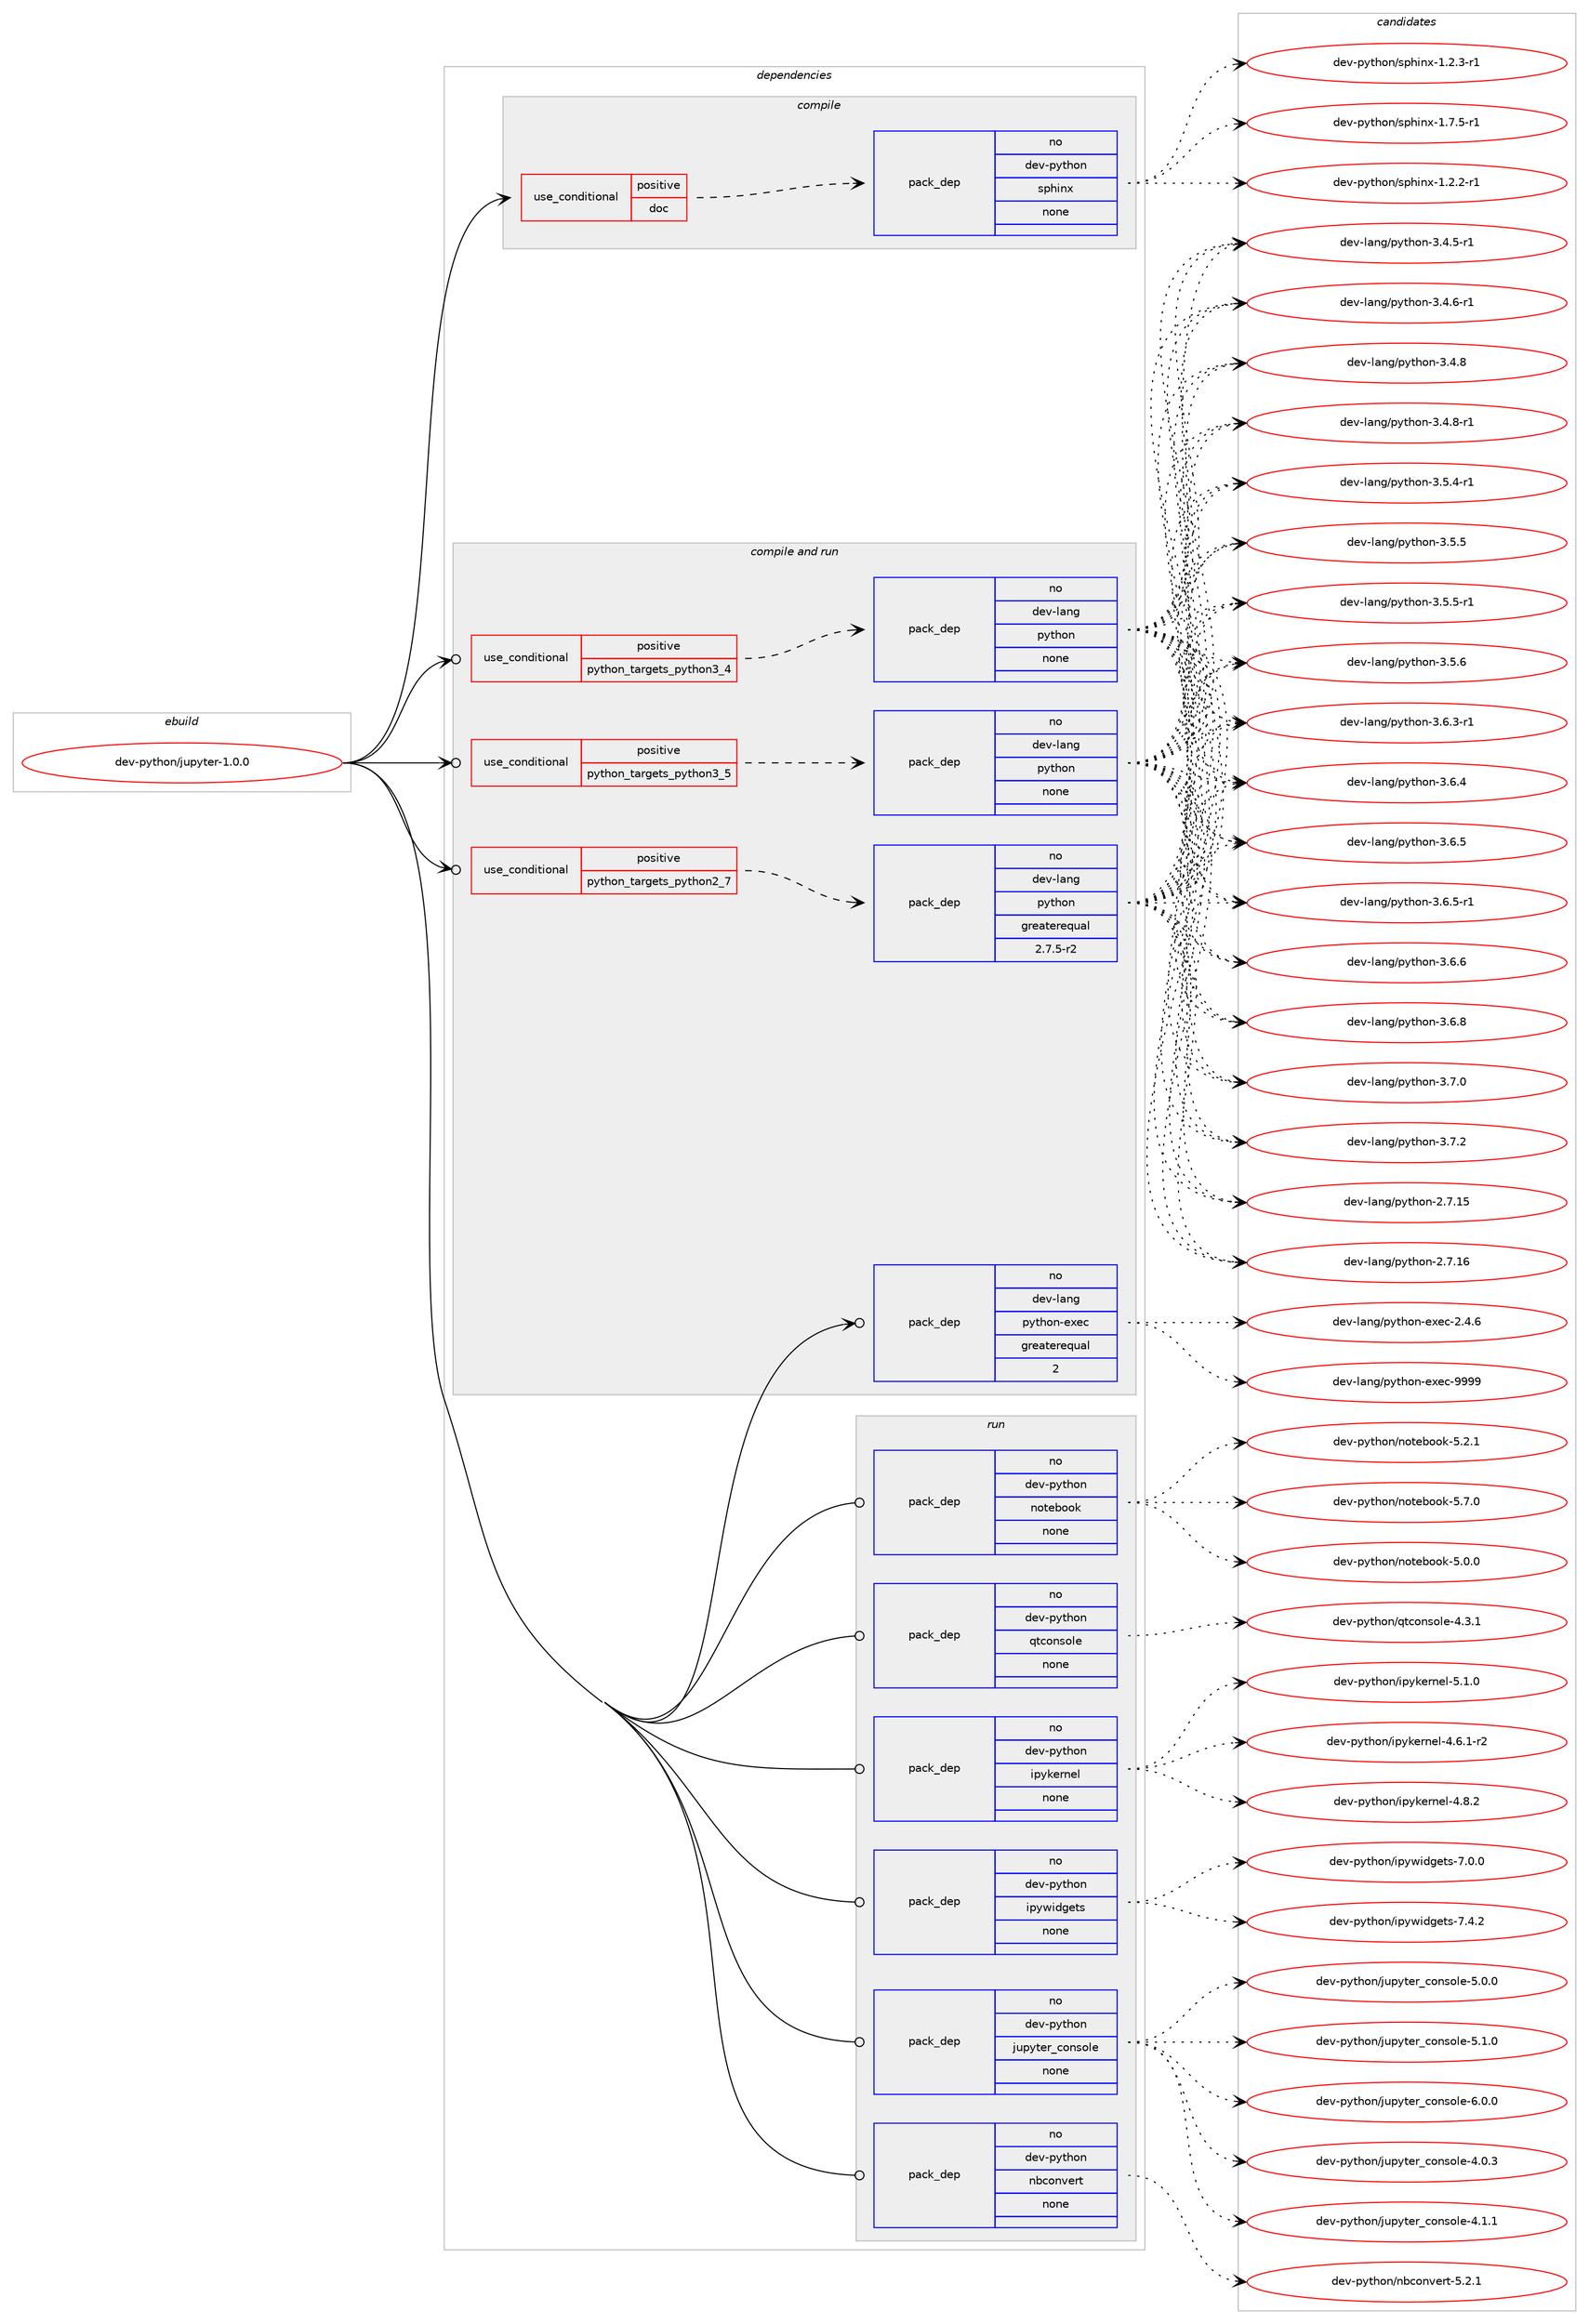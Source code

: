 digraph prolog {

# *************
# Graph options
# *************

newrank=true;
concentrate=true;
compound=true;
graph [rankdir=LR,fontname=Helvetica,fontsize=10,ranksep=1.5];#, ranksep=2.5, nodesep=0.2];
edge  [arrowhead=vee];
node  [fontname=Helvetica,fontsize=10];

# **********
# The ebuild
# **********

subgraph cluster_leftcol {
color=gray;
rank=same;
label=<<i>ebuild</i>>;
id [label="dev-python/jupyter-1.0.0", color=red, width=4, href="../dev-python/jupyter-1.0.0.svg"];
}

# ****************
# The dependencies
# ****************

subgraph cluster_midcol {
color=gray;
label=<<i>dependencies</i>>;
subgraph cluster_compile {
fillcolor="#eeeeee";
style=filled;
label=<<i>compile</i>>;
subgraph cond376522 {
dependency1415970 [label=<<TABLE BORDER="0" CELLBORDER="1" CELLSPACING="0" CELLPADDING="4"><TR><TD ROWSPAN="3" CELLPADDING="10">use_conditional</TD></TR><TR><TD>positive</TD></TR><TR><TD>doc</TD></TR></TABLE>>, shape=none, color=red];
subgraph pack1016176 {
dependency1415971 [label=<<TABLE BORDER="0" CELLBORDER="1" CELLSPACING="0" CELLPADDING="4" WIDTH="220"><TR><TD ROWSPAN="6" CELLPADDING="30">pack_dep</TD></TR><TR><TD WIDTH="110">no</TD></TR><TR><TD>dev-python</TD></TR><TR><TD>sphinx</TD></TR><TR><TD>none</TD></TR><TR><TD></TD></TR></TABLE>>, shape=none, color=blue];
}
dependency1415970:e -> dependency1415971:w [weight=20,style="dashed",arrowhead="vee"];
}
id:e -> dependency1415970:w [weight=20,style="solid",arrowhead="vee"];
}
subgraph cluster_compileandrun {
fillcolor="#eeeeee";
style=filled;
label=<<i>compile and run</i>>;
subgraph cond376523 {
dependency1415972 [label=<<TABLE BORDER="0" CELLBORDER="1" CELLSPACING="0" CELLPADDING="4"><TR><TD ROWSPAN="3" CELLPADDING="10">use_conditional</TD></TR><TR><TD>positive</TD></TR><TR><TD>python_targets_python2_7</TD></TR></TABLE>>, shape=none, color=red];
subgraph pack1016177 {
dependency1415973 [label=<<TABLE BORDER="0" CELLBORDER="1" CELLSPACING="0" CELLPADDING="4" WIDTH="220"><TR><TD ROWSPAN="6" CELLPADDING="30">pack_dep</TD></TR><TR><TD WIDTH="110">no</TD></TR><TR><TD>dev-lang</TD></TR><TR><TD>python</TD></TR><TR><TD>greaterequal</TD></TR><TR><TD>2.7.5-r2</TD></TR></TABLE>>, shape=none, color=blue];
}
dependency1415972:e -> dependency1415973:w [weight=20,style="dashed",arrowhead="vee"];
}
id:e -> dependency1415972:w [weight=20,style="solid",arrowhead="odotvee"];
subgraph cond376524 {
dependency1415974 [label=<<TABLE BORDER="0" CELLBORDER="1" CELLSPACING="0" CELLPADDING="4"><TR><TD ROWSPAN="3" CELLPADDING="10">use_conditional</TD></TR><TR><TD>positive</TD></TR><TR><TD>python_targets_python3_4</TD></TR></TABLE>>, shape=none, color=red];
subgraph pack1016178 {
dependency1415975 [label=<<TABLE BORDER="0" CELLBORDER="1" CELLSPACING="0" CELLPADDING="4" WIDTH="220"><TR><TD ROWSPAN="6" CELLPADDING="30">pack_dep</TD></TR><TR><TD WIDTH="110">no</TD></TR><TR><TD>dev-lang</TD></TR><TR><TD>python</TD></TR><TR><TD>none</TD></TR><TR><TD></TD></TR></TABLE>>, shape=none, color=blue];
}
dependency1415974:e -> dependency1415975:w [weight=20,style="dashed",arrowhead="vee"];
}
id:e -> dependency1415974:w [weight=20,style="solid",arrowhead="odotvee"];
subgraph cond376525 {
dependency1415976 [label=<<TABLE BORDER="0" CELLBORDER="1" CELLSPACING="0" CELLPADDING="4"><TR><TD ROWSPAN="3" CELLPADDING="10">use_conditional</TD></TR><TR><TD>positive</TD></TR><TR><TD>python_targets_python3_5</TD></TR></TABLE>>, shape=none, color=red];
subgraph pack1016179 {
dependency1415977 [label=<<TABLE BORDER="0" CELLBORDER="1" CELLSPACING="0" CELLPADDING="4" WIDTH="220"><TR><TD ROWSPAN="6" CELLPADDING="30">pack_dep</TD></TR><TR><TD WIDTH="110">no</TD></TR><TR><TD>dev-lang</TD></TR><TR><TD>python</TD></TR><TR><TD>none</TD></TR><TR><TD></TD></TR></TABLE>>, shape=none, color=blue];
}
dependency1415976:e -> dependency1415977:w [weight=20,style="dashed",arrowhead="vee"];
}
id:e -> dependency1415976:w [weight=20,style="solid",arrowhead="odotvee"];
subgraph pack1016180 {
dependency1415978 [label=<<TABLE BORDER="0" CELLBORDER="1" CELLSPACING="0" CELLPADDING="4" WIDTH="220"><TR><TD ROWSPAN="6" CELLPADDING="30">pack_dep</TD></TR><TR><TD WIDTH="110">no</TD></TR><TR><TD>dev-lang</TD></TR><TR><TD>python-exec</TD></TR><TR><TD>greaterequal</TD></TR><TR><TD>2</TD></TR></TABLE>>, shape=none, color=blue];
}
id:e -> dependency1415978:w [weight=20,style="solid",arrowhead="odotvee"];
}
subgraph cluster_run {
fillcolor="#eeeeee";
style=filled;
label=<<i>run</i>>;
subgraph pack1016181 {
dependency1415979 [label=<<TABLE BORDER="0" CELLBORDER="1" CELLSPACING="0" CELLPADDING="4" WIDTH="220"><TR><TD ROWSPAN="6" CELLPADDING="30">pack_dep</TD></TR><TR><TD WIDTH="110">no</TD></TR><TR><TD>dev-python</TD></TR><TR><TD>ipykernel</TD></TR><TR><TD>none</TD></TR><TR><TD></TD></TR></TABLE>>, shape=none, color=blue];
}
id:e -> dependency1415979:w [weight=20,style="solid",arrowhead="odot"];
subgraph pack1016182 {
dependency1415980 [label=<<TABLE BORDER="0" CELLBORDER="1" CELLSPACING="0" CELLPADDING="4" WIDTH="220"><TR><TD ROWSPAN="6" CELLPADDING="30">pack_dep</TD></TR><TR><TD WIDTH="110">no</TD></TR><TR><TD>dev-python</TD></TR><TR><TD>ipywidgets</TD></TR><TR><TD>none</TD></TR><TR><TD></TD></TR></TABLE>>, shape=none, color=blue];
}
id:e -> dependency1415980:w [weight=20,style="solid",arrowhead="odot"];
subgraph pack1016183 {
dependency1415981 [label=<<TABLE BORDER="0" CELLBORDER="1" CELLSPACING="0" CELLPADDING="4" WIDTH="220"><TR><TD ROWSPAN="6" CELLPADDING="30">pack_dep</TD></TR><TR><TD WIDTH="110">no</TD></TR><TR><TD>dev-python</TD></TR><TR><TD>jupyter_console</TD></TR><TR><TD>none</TD></TR><TR><TD></TD></TR></TABLE>>, shape=none, color=blue];
}
id:e -> dependency1415981:w [weight=20,style="solid",arrowhead="odot"];
subgraph pack1016184 {
dependency1415982 [label=<<TABLE BORDER="0" CELLBORDER="1" CELLSPACING="0" CELLPADDING="4" WIDTH="220"><TR><TD ROWSPAN="6" CELLPADDING="30">pack_dep</TD></TR><TR><TD WIDTH="110">no</TD></TR><TR><TD>dev-python</TD></TR><TR><TD>nbconvert</TD></TR><TR><TD>none</TD></TR><TR><TD></TD></TR></TABLE>>, shape=none, color=blue];
}
id:e -> dependency1415982:w [weight=20,style="solid",arrowhead="odot"];
subgraph pack1016185 {
dependency1415983 [label=<<TABLE BORDER="0" CELLBORDER="1" CELLSPACING="0" CELLPADDING="4" WIDTH="220"><TR><TD ROWSPAN="6" CELLPADDING="30">pack_dep</TD></TR><TR><TD WIDTH="110">no</TD></TR><TR><TD>dev-python</TD></TR><TR><TD>notebook</TD></TR><TR><TD>none</TD></TR><TR><TD></TD></TR></TABLE>>, shape=none, color=blue];
}
id:e -> dependency1415983:w [weight=20,style="solid",arrowhead="odot"];
subgraph pack1016186 {
dependency1415984 [label=<<TABLE BORDER="0" CELLBORDER="1" CELLSPACING="0" CELLPADDING="4" WIDTH="220"><TR><TD ROWSPAN="6" CELLPADDING="30">pack_dep</TD></TR><TR><TD WIDTH="110">no</TD></TR><TR><TD>dev-python</TD></TR><TR><TD>qtconsole</TD></TR><TR><TD>none</TD></TR><TR><TD></TD></TR></TABLE>>, shape=none, color=blue];
}
id:e -> dependency1415984:w [weight=20,style="solid",arrowhead="odot"];
}
}

# **************
# The candidates
# **************

subgraph cluster_choices {
rank=same;
color=gray;
label=<<i>candidates</i>>;

subgraph choice1016176 {
color=black;
nodesep=1;
choice10010111845112121116104111110471151121041051101204549465046504511449 [label="dev-python/sphinx-1.2.2-r1", color=red, width=4,href="../dev-python/sphinx-1.2.2-r1.svg"];
choice10010111845112121116104111110471151121041051101204549465046514511449 [label="dev-python/sphinx-1.2.3-r1", color=red, width=4,href="../dev-python/sphinx-1.2.3-r1.svg"];
choice10010111845112121116104111110471151121041051101204549465546534511449 [label="dev-python/sphinx-1.7.5-r1", color=red, width=4,href="../dev-python/sphinx-1.7.5-r1.svg"];
dependency1415971:e -> choice10010111845112121116104111110471151121041051101204549465046504511449:w [style=dotted,weight="100"];
dependency1415971:e -> choice10010111845112121116104111110471151121041051101204549465046514511449:w [style=dotted,weight="100"];
dependency1415971:e -> choice10010111845112121116104111110471151121041051101204549465546534511449:w [style=dotted,weight="100"];
}
subgraph choice1016177 {
color=black;
nodesep=1;
choice10010111845108971101034711212111610411111045504655464953 [label="dev-lang/python-2.7.15", color=red, width=4,href="../dev-lang/python-2.7.15.svg"];
choice10010111845108971101034711212111610411111045504655464954 [label="dev-lang/python-2.7.16", color=red, width=4,href="../dev-lang/python-2.7.16.svg"];
choice1001011184510897110103471121211161041111104551465246534511449 [label="dev-lang/python-3.4.5-r1", color=red, width=4,href="../dev-lang/python-3.4.5-r1.svg"];
choice1001011184510897110103471121211161041111104551465246544511449 [label="dev-lang/python-3.4.6-r1", color=red, width=4,href="../dev-lang/python-3.4.6-r1.svg"];
choice100101118451089711010347112121116104111110455146524656 [label="dev-lang/python-3.4.8", color=red, width=4,href="../dev-lang/python-3.4.8.svg"];
choice1001011184510897110103471121211161041111104551465246564511449 [label="dev-lang/python-3.4.8-r1", color=red, width=4,href="../dev-lang/python-3.4.8-r1.svg"];
choice1001011184510897110103471121211161041111104551465346524511449 [label="dev-lang/python-3.5.4-r1", color=red, width=4,href="../dev-lang/python-3.5.4-r1.svg"];
choice100101118451089711010347112121116104111110455146534653 [label="dev-lang/python-3.5.5", color=red, width=4,href="../dev-lang/python-3.5.5.svg"];
choice1001011184510897110103471121211161041111104551465346534511449 [label="dev-lang/python-3.5.5-r1", color=red, width=4,href="../dev-lang/python-3.5.5-r1.svg"];
choice100101118451089711010347112121116104111110455146534654 [label="dev-lang/python-3.5.6", color=red, width=4,href="../dev-lang/python-3.5.6.svg"];
choice1001011184510897110103471121211161041111104551465446514511449 [label="dev-lang/python-3.6.3-r1", color=red, width=4,href="../dev-lang/python-3.6.3-r1.svg"];
choice100101118451089711010347112121116104111110455146544652 [label="dev-lang/python-3.6.4", color=red, width=4,href="../dev-lang/python-3.6.4.svg"];
choice100101118451089711010347112121116104111110455146544653 [label="dev-lang/python-3.6.5", color=red, width=4,href="../dev-lang/python-3.6.5.svg"];
choice1001011184510897110103471121211161041111104551465446534511449 [label="dev-lang/python-3.6.5-r1", color=red, width=4,href="../dev-lang/python-3.6.5-r1.svg"];
choice100101118451089711010347112121116104111110455146544654 [label="dev-lang/python-3.6.6", color=red, width=4,href="../dev-lang/python-3.6.6.svg"];
choice100101118451089711010347112121116104111110455146544656 [label="dev-lang/python-3.6.8", color=red, width=4,href="../dev-lang/python-3.6.8.svg"];
choice100101118451089711010347112121116104111110455146554648 [label="dev-lang/python-3.7.0", color=red, width=4,href="../dev-lang/python-3.7.0.svg"];
choice100101118451089711010347112121116104111110455146554650 [label="dev-lang/python-3.7.2", color=red, width=4,href="../dev-lang/python-3.7.2.svg"];
dependency1415973:e -> choice10010111845108971101034711212111610411111045504655464953:w [style=dotted,weight="100"];
dependency1415973:e -> choice10010111845108971101034711212111610411111045504655464954:w [style=dotted,weight="100"];
dependency1415973:e -> choice1001011184510897110103471121211161041111104551465246534511449:w [style=dotted,weight="100"];
dependency1415973:e -> choice1001011184510897110103471121211161041111104551465246544511449:w [style=dotted,weight="100"];
dependency1415973:e -> choice100101118451089711010347112121116104111110455146524656:w [style=dotted,weight="100"];
dependency1415973:e -> choice1001011184510897110103471121211161041111104551465246564511449:w [style=dotted,weight="100"];
dependency1415973:e -> choice1001011184510897110103471121211161041111104551465346524511449:w [style=dotted,weight="100"];
dependency1415973:e -> choice100101118451089711010347112121116104111110455146534653:w [style=dotted,weight="100"];
dependency1415973:e -> choice1001011184510897110103471121211161041111104551465346534511449:w [style=dotted,weight="100"];
dependency1415973:e -> choice100101118451089711010347112121116104111110455146534654:w [style=dotted,weight="100"];
dependency1415973:e -> choice1001011184510897110103471121211161041111104551465446514511449:w [style=dotted,weight="100"];
dependency1415973:e -> choice100101118451089711010347112121116104111110455146544652:w [style=dotted,weight="100"];
dependency1415973:e -> choice100101118451089711010347112121116104111110455146544653:w [style=dotted,weight="100"];
dependency1415973:e -> choice1001011184510897110103471121211161041111104551465446534511449:w [style=dotted,weight="100"];
dependency1415973:e -> choice100101118451089711010347112121116104111110455146544654:w [style=dotted,weight="100"];
dependency1415973:e -> choice100101118451089711010347112121116104111110455146544656:w [style=dotted,weight="100"];
dependency1415973:e -> choice100101118451089711010347112121116104111110455146554648:w [style=dotted,weight="100"];
dependency1415973:e -> choice100101118451089711010347112121116104111110455146554650:w [style=dotted,weight="100"];
}
subgraph choice1016178 {
color=black;
nodesep=1;
choice10010111845108971101034711212111610411111045504655464953 [label="dev-lang/python-2.7.15", color=red, width=4,href="../dev-lang/python-2.7.15.svg"];
choice10010111845108971101034711212111610411111045504655464954 [label="dev-lang/python-2.7.16", color=red, width=4,href="../dev-lang/python-2.7.16.svg"];
choice1001011184510897110103471121211161041111104551465246534511449 [label="dev-lang/python-3.4.5-r1", color=red, width=4,href="../dev-lang/python-3.4.5-r1.svg"];
choice1001011184510897110103471121211161041111104551465246544511449 [label="dev-lang/python-3.4.6-r1", color=red, width=4,href="../dev-lang/python-3.4.6-r1.svg"];
choice100101118451089711010347112121116104111110455146524656 [label="dev-lang/python-3.4.8", color=red, width=4,href="../dev-lang/python-3.4.8.svg"];
choice1001011184510897110103471121211161041111104551465246564511449 [label="dev-lang/python-3.4.8-r1", color=red, width=4,href="../dev-lang/python-3.4.8-r1.svg"];
choice1001011184510897110103471121211161041111104551465346524511449 [label="dev-lang/python-3.5.4-r1", color=red, width=4,href="../dev-lang/python-3.5.4-r1.svg"];
choice100101118451089711010347112121116104111110455146534653 [label="dev-lang/python-3.5.5", color=red, width=4,href="../dev-lang/python-3.5.5.svg"];
choice1001011184510897110103471121211161041111104551465346534511449 [label="dev-lang/python-3.5.5-r1", color=red, width=4,href="../dev-lang/python-3.5.5-r1.svg"];
choice100101118451089711010347112121116104111110455146534654 [label="dev-lang/python-3.5.6", color=red, width=4,href="../dev-lang/python-3.5.6.svg"];
choice1001011184510897110103471121211161041111104551465446514511449 [label="dev-lang/python-3.6.3-r1", color=red, width=4,href="../dev-lang/python-3.6.3-r1.svg"];
choice100101118451089711010347112121116104111110455146544652 [label="dev-lang/python-3.6.4", color=red, width=4,href="../dev-lang/python-3.6.4.svg"];
choice100101118451089711010347112121116104111110455146544653 [label="dev-lang/python-3.6.5", color=red, width=4,href="../dev-lang/python-3.6.5.svg"];
choice1001011184510897110103471121211161041111104551465446534511449 [label="dev-lang/python-3.6.5-r1", color=red, width=4,href="../dev-lang/python-3.6.5-r1.svg"];
choice100101118451089711010347112121116104111110455146544654 [label="dev-lang/python-3.6.6", color=red, width=4,href="../dev-lang/python-3.6.6.svg"];
choice100101118451089711010347112121116104111110455146544656 [label="dev-lang/python-3.6.8", color=red, width=4,href="../dev-lang/python-3.6.8.svg"];
choice100101118451089711010347112121116104111110455146554648 [label="dev-lang/python-3.7.0", color=red, width=4,href="../dev-lang/python-3.7.0.svg"];
choice100101118451089711010347112121116104111110455146554650 [label="dev-lang/python-3.7.2", color=red, width=4,href="../dev-lang/python-3.7.2.svg"];
dependency1415975:e -> choice10010111845108971101034711212111610411111045504655464953:w [style=dotted,weight="100"];
dependency1415975:e -> choice10010111845108971101034711212111610411111045504655464954:w [style=dotted,weight="100"];
dependency1415975:e -> choice1001011184510897110103471121211161041111104551465246534511449:w [style=dotted,weight="100"];
dependency1415975:e -> choice1001011184510897110103471121211161041111104551465246544511449:w [style=dotted,weight="100"];
dependency1415975:e -> choice100101118451089711010347112121116104111110455146524656:w [style=dotted,weight="100"];
dependency1415975:e -> choice1001011184510897110103471121211161041111104551465246564511449:w [style=dotted,weight="100"];
dependency1415975:e -> choice1001011184510897110103471121211161041111104551465346524511449:w [style=dotted,weight="100"];
dependency1415975:e -> choice100101118451089711010347112121116104111110455146534653:w [style=dotted,weight="100"];
dependency1415975:e -> choice1001011184510897110103471121211161041111104551465346534511449:w [style=dotted,weight="100"];
dependency1415975:e -> choice100101118451089711010347112121116104111110455146534654:w [style=dotted,weight="100"];
dependency1415975:e -> choice1001011184510897110103471121211161041111104551465446514511449:w [style=dotted,weight="100"];
dependency1415975:e -> choice100101118451089711010347112121116104111110455146544652:w [style=dotted,weight="100"];
dependency1415975:e -> choice100101118451089711010347112121116104111110455146544653:w [style=dotted,weight="100"];
dependency1415975:e -> choice1001011184510897110103471121211161041111104551465446534511449:w [style=dotted,weight="100"];
dependency1415975:e -> choice100101118451089711010347112121116104111110455146544654:w [style=dotted,weight="100"];
dependency1415975:e -> choice100101118451089711010347112121116104111110455146544656:w [style=dotted,weight="100"];
dependency1415975:e -> choice100101118451089711010347112121116104111110455146554648:w [style=dotted,weight="100"];
dependency1415975:e -> choice100101118451089711010347112121116104111110455146554650:w [style=dotted,weight="100"];
}
subgraph choice1016179 {
color=black;
nodesep=1;
choice10010111845108971101034711212111610411111045504655464953 [label="dev-lang/python-2.7.15", color=red, width=4,href="../dev-lang/python-2.7.15.svg"];
choice10010111845108971101034711212111610411111045504655464954 [label="dev-lang/python-2.7.16", color=red, width=4,href="../dev-lang/python-2.7.16.svg"];
choice1001011184510897110103471121211161041111104551465246534511449 [label="dev-lang/python-3.4.5-r1", color=red, width=4,href="../dev-lang/python-3.4.5-r1.svg"];
choice1001011184510897110103471121211161041111104551465246544511449 [label="dev-lang/python-3.4.6-r1", color=red, width=4,href="../dev-lang/python-3.4.6-r1.svg"];
choice100101118451089711010347112121116104111110455146524656 [label="dev-lang/python-3.4.8", color=red, width=4,href="../dev-lang/python-3.4.8.svg"];
choice1001011184510897110103471121211161041111104551465246564511449 [label="dev-lang/python-3.4.8-r1", color=red, width=4,href="../dev-lang/python-3.4.8-r1.svg"];
choice1001011184510897110103471121211161041111104551465346524511449 [label="dev-lang/python-3.5.4-r1", color=red, width=4,href="../dev-lang/python-3.5.4-r1.svg"];
choice100101118451089711010347112121116104111110455146534653 [label="dev-lang/python-3.5.5", color=red, width=4,href="../dev-lang/python-3.5.5.svg"];
choice1001011184510897110103471121211161041111104551465346534511449 [label="dev-lang/python-3.5.5-r1", color=red, width=4,href="../dev-lang/python-3.5.5-r1.svg"];
choice100101118451089711010347112121116104111110455146534654 [label="dev-lang/python-3.5.6", color=red, width=4,href="../dev-lang/python-3.5.6.svg"];
choice1001011184510897110103471121211161041111104551465446514511449 [label="dev-lang/python-3.6.3-r1", color=red, width=4,href="../dev-lang/python-3.6.3-r1.svg"];
choice100101118451089711010347112121116104111110455146544652 [label="dev-lang/python-3.6.4", color=red, width=4,href="../dev-lang/python-3.6.4.svg"];
choice100101118451089711010347112121116104111110455146544653 [label="dev-lang/python-3.6.5", color=red, width=4,href="../dev-lang/python-3.6.5.svg"];
choice1001011184510897110103471121211161041111104551465446534511449 [label="dev-lang/python-3.6.5-r1", color=red, width=4,href="../dev-lang/python-3.6.5-r1.svg"];
choice100101118451089711010347112121116104111110455146544654 [label="dev-lang/python-3.6.6", color=red, width=4,href="../dev-lang/python-3.6.6.svg"];
choice100101118451089711010347112121116104111110455146544656 [label="dev-lang/python-3.6.8", color=red, width=4,href="../dev-lang/python-3.6.8.svg"];
choice100101118451089711010347112121116104111110455146554648 [label="dev-lang/python-3.7.0", color=red, width=4,href="../dev-lang/python-3.7.0.svg"];
choice100101118451089711010347112121116104111110455146554650 [label="dev-lang/python-3.7.2", color=red, width=4,href="../dev-lang/python-3.7.2.svg"];
dependency1415977:e -> choice10010111845108971101034711212111610411111045504655464953:w [style=dotted,weight="100"];
dependency1415977:e -> choice10010111845108971101034711212111610411111045504655464954:w [style=dotted,weight="100"];
dependency1415977:e -> choice1001011184510897110103471121211161041111104551465246534511449:w [style=dotted,weight="100"];
dependency1415977:e -> choice1001011184510897110103471121211161041111104551465246544511449:w [style=dotted,weight="100"];
dependency1415977:e -> choice100101118451089711010347112121116104111110455146524656:w [style=dotted,weight="100"];
dependency1415977:e -> choice1001011184510897110103471121211161041111104551465246564511449:w [style=dotted,weight="100"];
dependency1415977:e -> choice1001011184510897110103471121211161041111104551465346524511449:w [style=dotted,weight="100"];
dependency1415977:e -> choice100101118451089711010347112121116104111110455146534653:w [style=dotted,weight="100"];
dependency1415977:e -> choice1001011184510897110103471121211161041111104551465346534511449:w [style=dotted,weight="100"];
dependency1415977:e -> choice100101118451089711010347112121116104111110455146534654:w [style=dotted,weight="100"];
dependency1415977:e -> choice1001011184510897110103471121211161041111104551465446514511449:w [style=dotted,weight="100"];
dependency1415977:e -> choice100101118451089711010347112121116104111110455146544652:w [style=dotted,weight="100"];
dependency1415977:e -> choice100101118451089711010347112121116104111110455146544653:w [style=dotted,weight="100"];
dependency1415977:e -> choice1001011184510897110103471121211161041111104551465446534511449:w [style=dotted,weight="100"];
dependency1415977:e -> choice100101118451089711010347112121116104111110455146544654:w [style=dotted,weight="100"];
dependency1415977:e -> choice100101118451089711010347112121116104111110455146544656:w [style=dotted,weight="100"];
dependency1415977:e -> choice100101118451089711010347112121116104111110455146554648:w [style=dotted,weight="100"];
dependency1415977:e -> choice100101118451089711010347112121116104111110455146554650:w [style=dotted,weight="100"];
}
subgraph choice1016180 {
color=black;
nodesep=1;
choice1001011184510897110103471121211161041111104510112010199455046524654 [label="dev-lang/python-exec-2.4.6", color=red, width=4,href="../dev-lang/python-exec-2.4.6.svg"];
choice10010111845108971101034711212111610411111045101120101994557575757 [label="dev-lang/python-exec-9999", color=red, width=4,href="../dev-lang/python-exec-9999.svg"];
dependency1415978:e -> choice1001011184510897110103471121211161041111104510112010199455046524654:w [style=dotted,weight="100"];
dependency1415978:e -> choice10010111845108971101034711212111610411111045101120101994557575757:w [style=dotted,weight="100"];
}
subgraph choice1016181 {
color=black;
nodesep=1;
choice10010111845112121116104111110471051121211071011141101011084552465446494511450 [label="dev-python/ipykernel-4.6.1-r2", color=red, width=4,href="../dev-python/ipykernel-4.6.1-r2.svg"];
choice1001011184511212111610411111047105112121107101114110101108455246564650 [label="dev-python/ipykernel-4.8.2", color=red, width=4,href="../dev-python/ipykernel-4.8.2.svg"];
choice1001011184511212111610411111047105112121107101114110101108455346494648 [label="dev-python/ipykernel-5.1.0", color=red, width=4,href="../dev-python/ipykernel-5.1.0.svg"];
dependency1415979:e -> choice10010111845112121116104111110471051121211071011141101011084552465446494511450:w [style=dotted,weight="100"];
dependency1415979:e -> choice1001011184511212111610411111047105112121107101114110101108455246564650:w [style=dotted,weight="100"];
dependency1415979:e -> choice1001011184511212111610411111047105112121107101114110101108455346494648:w [style=dotted,weight="100"];
}
subgraph choice1016182 {
color=black;
nodesep=1;
choice1001011184511212111610411111047105112121119105100103101116115455546484648 [label="dev-python/ipywidgets-7.0.0", color=red, width=4,href="../dev-python/ipywidgets-7.0.0.svg"];
choice1001011184511212111610411111047105112121119105100103101116115455546524650 [label="dev-python/ipywidgets-7.4.2", color=red, width=4,href="../dev-python/ipywidgets-7.4.2.svg"];
dependency1415980:e -> choice1001011184511212111610411111047105112121119105100103101116115455546484648:w [style=dotted,weight="100"];
dependency1415980:e -> choice1001011184511212111610411111047105112121119105100103101116115455546524650:w [style=dotted,weight="100"];
}
subgraph choice1016183 {
color=black;
nodesep=1;
choice10010111845112121116104111110471061171121211161011149599111110115111108101455246484651 [label="dev-python/jupyter_console-4.0.3", color=red, width=4,href="../dev-python/jupyter_console-4.0.3.svg"];
choice10010111845112121116104111110471061171121211161011149599111110115111108101455246494649 [label="dev-python/jupyter_console-4.1.1", color=red, width=4,href="../dev-python/jupyter_console-4.1.1.svg"];
choice10010111845112121116104111110471061171121211161011149599111110115111108101455346484648 [label="dev-python/jupyter_console-5.0.0", color=red, width=4,href="../dev-python/jupyter_console-5.0.0.svg"];
choice10010111845112121116104111110471061171121211161011149599111110115111108101455346494648 [label="dev-python/jupyter_console-5.1.0", color=red, width=4,href="../dev-python/jupyter_console-5.1.0.svg"];
choice10010111845112121116104111110471061171121211161011149599111110115111108101455446484648 [label="dev-python/jupyter_console-6.0.0", color=red, width=4,href="../dev-python/jupyter_console-6.0.0.svg"];
dependency1415981:e -> choice10010111845112121116104111110471061171121211161011149599111110115111108101455246484651:w [style=dotted,weight="100"];
dependency1415981:e -> choice10010111845112121116104111110471061171121211161011149599111110115111108101455246494649:w [style=dotted,weight="100"];
dependency1415981:e -> choice10010111845112121116104111110471061171121211161011149599111110115111108101455346484648:w [style=dotted,weight="100"];
dependency1415981:e -> choice10010111845112121116104111110471061171121211161011149599111110115111108101455346494648:w [style=dotted,weight="100"];
dependency1415981:e -> choice10010111845112121116104111110471061171121211161011149599111110115111108101455446484648:w [style=dotted,weight="100"];
}
subgraph choice1016184 {
color=black;
nodesep=1;
choice10010111845112121116104111110471109899111110118101114116455346504649 [label="dev-python/nbconvert-5.2.1", color=red, width=4,href="../dev-python/nbconvert-5.2.1.svg"];
dependency1415982:e -> choice10010111845112121116104111110471109899111110118101114116455346504649:w [style=dotted,weight="100"];
}
subgraph choice1016185 {
color=black;
nodesep=1;
choice100101118451121211161041111104711011111610198111111107455346484648 [label="dev-python/notebook-5.0.0", color=red, width=4,href="../dev-python/notebook-5.0.0.svg"];
choice100101118451121211161041111104711011111610198111111107455346504649 [label="dev-python/notebook-5.2.1", color=red, width=4,href="../dev-python/notebook-5.2.1.svg"];
choice100101118451121211161041111104711011111610198111111107455346554648 [label="dev-python/notebook-5.7.0", color=red, width=4,href="../dev-python/notebook-5.7.0.svg"];
dependency1415983:e -> choice100101118451121211161041111104711011111610198111111107455346484648:w [style=dotted,weight="100"];
dependency1415983:e -> choice100101118451121211161041111104711011111610198111111107455346504649:w [style=dotted,weight="100"];
dependency1415983:e -> choice100101118451121211161041111104711011111610198111111107455346554648:w [style=dotted,weight="100"];
}
subgraph choice1016186 {
color=black;
nodesep=1;
choice100101118451121211161041111104711311699111110115111108101455246514649 [label="dev-python/qtconsole-4.3.1", color=red, width=4,href="../dev-python/qtconsole-4.3.1.svg"];
dependency1415984:e -> choice100101118451121211161041111104711311699111110115111108101455246514649:w [style=dotted,weight="100"];
}
}

}
